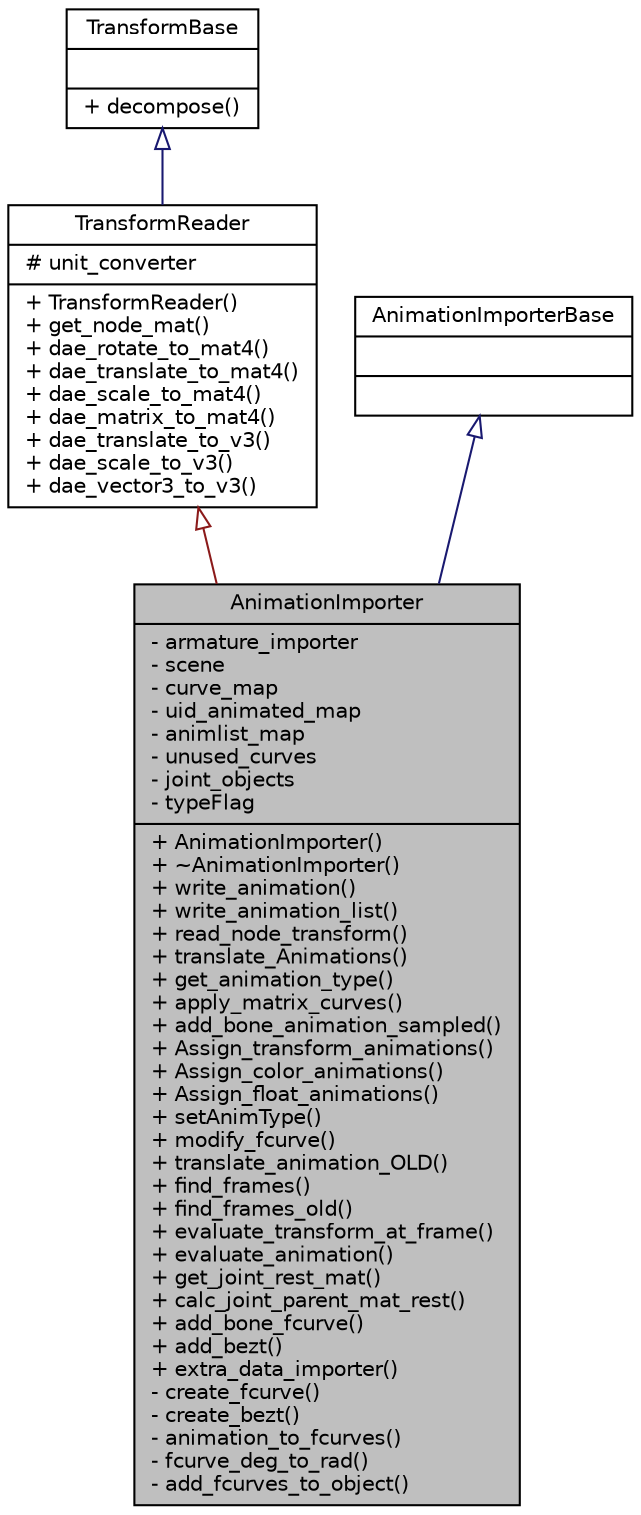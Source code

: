 digraph G
{
  edge [fontname="Helvetica",fontsize="10",labelfontname="Helvetica",labelfontsize="10"];
  node [fontname="Helvetica",fontsize="10",shape=record];
  Node1 [label="{AnimationImporter\n|- armature_importer\l- scene\l- curve_map\l- uid_animated_map\l- animlist_map\l- unused_curves\l- joint_objects\l- typeFlag\l|+ AnimationImporter()\l+ ~AnimationImporter()\l+ write_animation()\l+ write_animation_list()\l+ read_node_transform()\l+ translate_Animations()\l+ get_animation_type()\l+ apply_matrix_curves()\l+ add_bone_animation_sampled()\l+ Assign_transform_animations()\l+ Assign_color_animations()\l+ Assign_float_animations()\l+ setAnimType()\l+ modify_fcurve()\l+ translate_animation_OLD()\l+ find_frames()\l+ find_frames_old()\l+ evaluate_transform_at_frame()\l+ evaluate_animation()\l+ get_joint_rest_mat()\l+ calc_joint_parent_mat_rest()\l+ add_bone_fcurve()\l+ add_bezt()\l+ extra_data_importer()\l- create_fcurve()\l- create_bezt()\l- animation_to_fcurves()\l- fcurve_deg_to_rad()\l- add_fcurves_to_object()\l}",height=0.2,width=0.4,color="black", fillcolor="grey75", style="filled" fontcolor="black"];
  Node2 -> Node1 [dir=back,color="firebrick4",fontsize="10",style="solid",arrowtail="empty",fontname="Helvetica"];
  Node2 [label="{TransformReader\n|# unit_converter\l|+ TransformReader()\l+ get_node_mat()\l+ dae_rotate_to_mat4()\l+ dae_translate_to_mat4()\l+ dae_scale_to_mat4()\l+ dae_matrix_to_mat4()\l+ dae_translate_to_v3()\l+ dae_scale_to_v3()\l+ dae_vector3_to_v3()\l}",height=0.2,width=0.4,color="black", fillcolor="white", style="filled",URL="$d0/dad/classTransformReader.html"];
  Node3 -> Node2 [dir=back,color="midnightblue",fontsize="10",style="solid",arrowtail="empty",fontname="Helvetica"];
  Node3 [label="{TransformBase\n||+ decompose()\l}",height=0.2,width=0.4,color="black", fillcolor="white", style="filled",URL="$d4/d03/classTransformBase.html"];
  Node4 -> Node1 [dir=back,color="midnightblue",fontsize="10",style="solid",arrowtail="empty",fontname="Helvetica"];
  Node4 [label="{AnimationImporterBase\n||}",height=0.2,width=0.4,color="black", fillcolor="white", style="filled",URL="$d3/db7/classAnimationImporterBase.html"];
}
